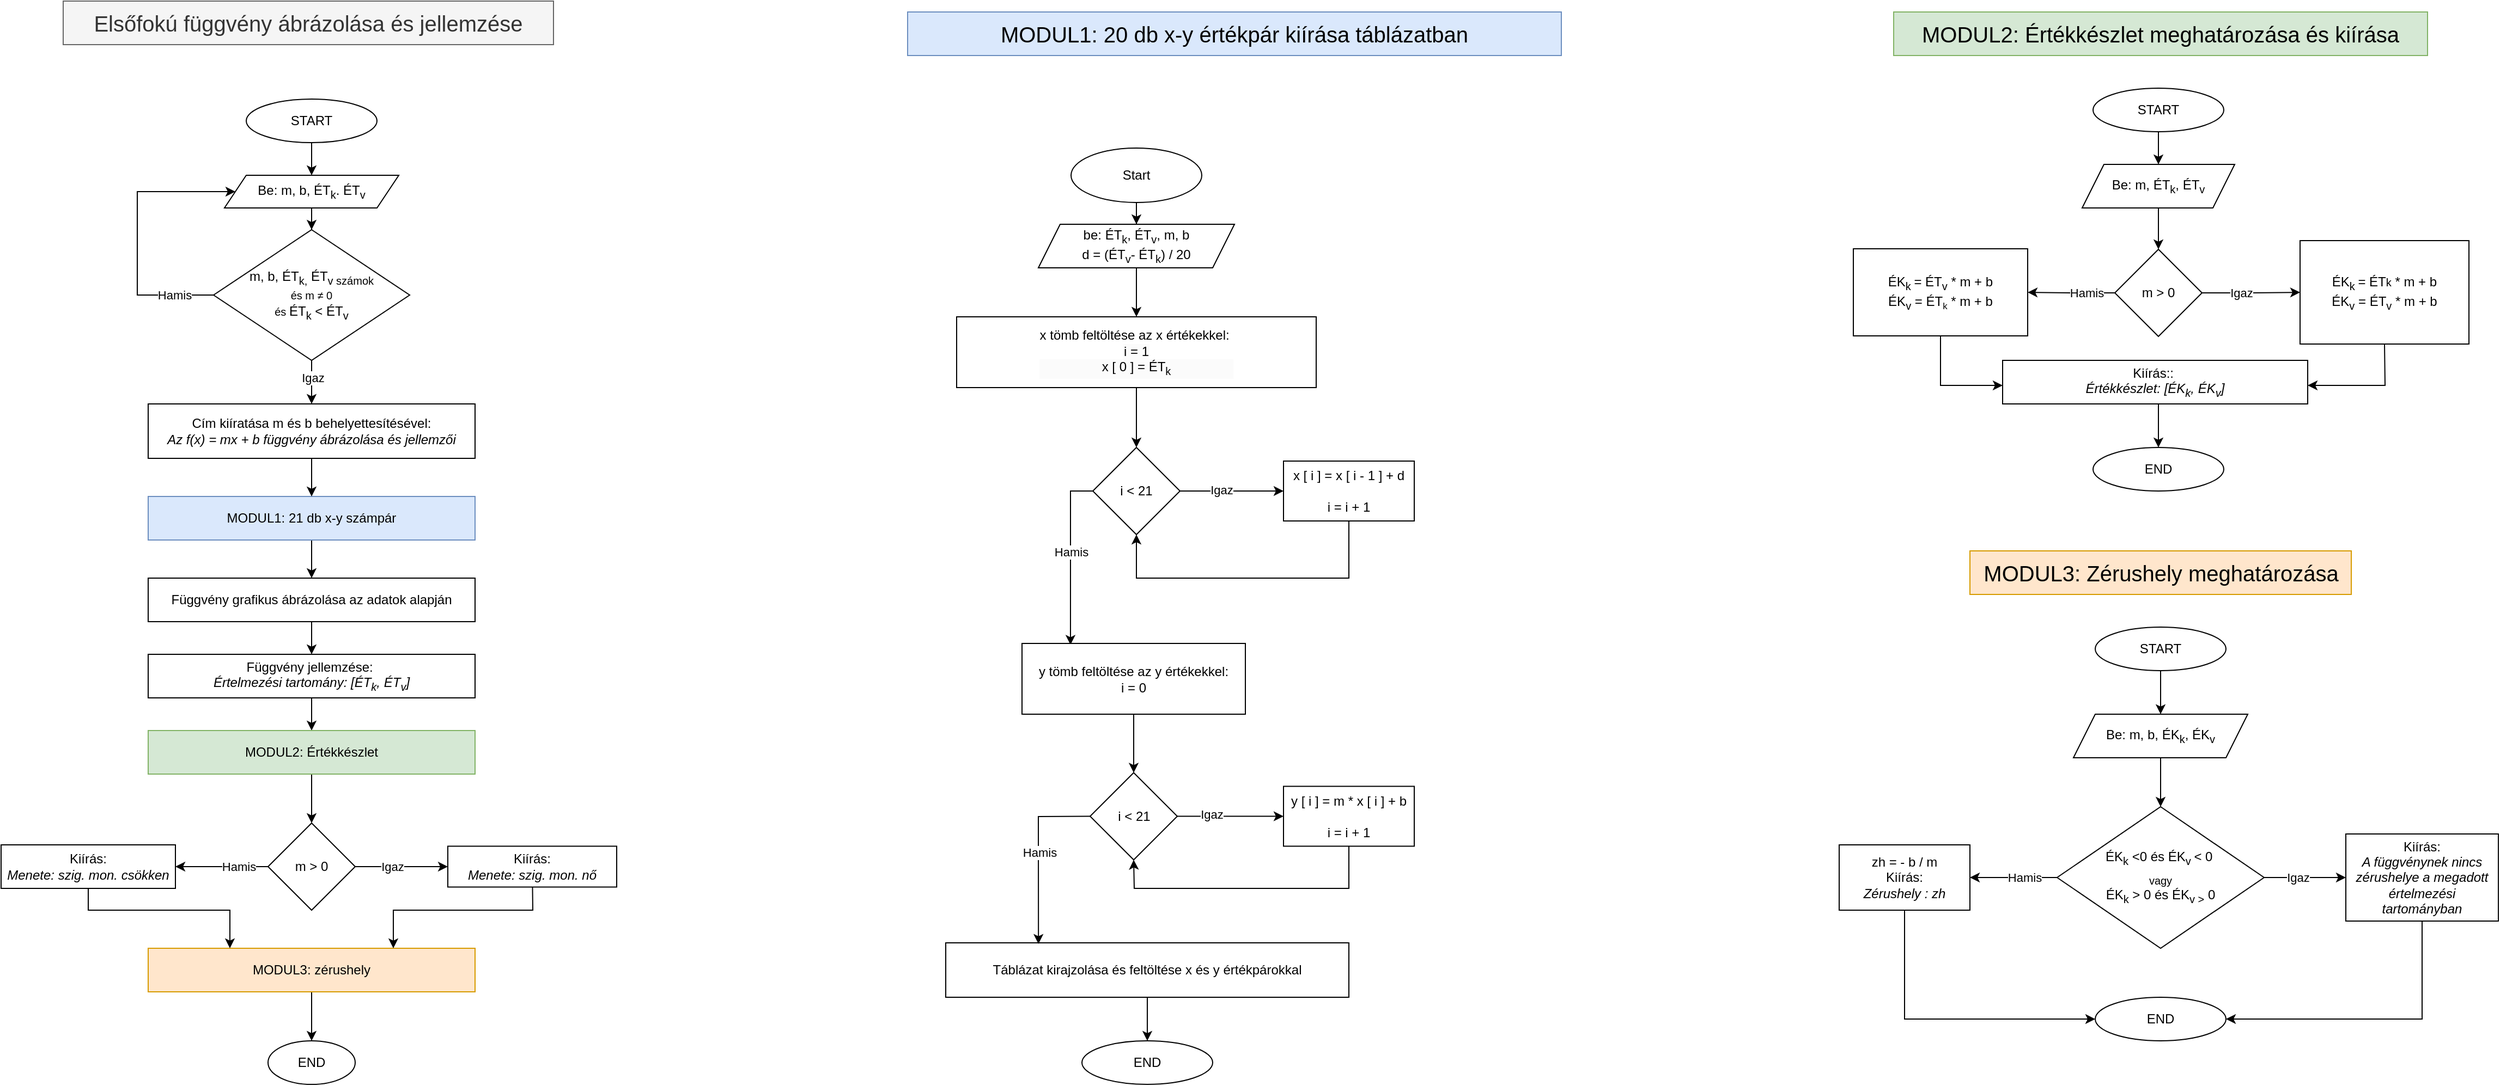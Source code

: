 <mxfile version="26.1.0">
  <diagram name="Page-1" id="zzpxHZpjNp8iE-DCdj2p">
    <mxGraphModel dx="1236" dy="730" grid="1" gridSize="10" guides="1" tooltips="1" connect="1" arrows="1" fold="1" page="1" pageScale="1" pageWidth="850" pageHeight="1100" math="0" shadow="0">
      <root>
        <mxCell id="0" />
        <mxCell id="1" parent="0" />
        <mxCell id="kRmSqBN61HK-BlIEaoFf-22" value="" style="edgeStyle=orthogonalEdgeStyle;rounded=0;orthogonalLoop=1;jettySize=auto;html=1;" parent="1" source="isprb13NTtYWQOviIAQ4-1" edge="1">
          <mxGeometry relative="1" as="geometry">
            <mxPoint x="428" y="190" as="targetPoint" />
          </mxGeometry>
        </mxCell>
        <mxCell id="isprb13NTtYWQOviIAQ4-1" value="START" style="ellipse;whiteSpace=wrap;html=1;rounded=0;" parent="1" vertex="1">
          <mxGeometry x="368" y="120" width="120" height="40" as="geometry" />
        </mxCell>
        <mxCell id="isprb13NTtYWQOviIAQ4-8" value="" style="edgeStyle=orthogonalEdgeStyle;rounded=0;orthogonalLoop=1;jettySize=auto;html=1;entryX=0.5;entryY=0;entryDx=0;entryDy=0;" parent="1" source="isprb13NTtYWQOviIAQ4-4" target="isprb13NTtYWQOviIAQ4-7" edge="1">
          <mxGeometry relative="1" as="geometry" />
        </mxCell>
        <mxCell id="isprb13NTtYWQOviIAQ4-4" value="Be: m, b, ÉT&lt;sub&gt;k&lt;/sub&gt;.&amp;nbsp;&lt;span style=&quot;color: light-dark(rgb(0, 0, 0), rgb(255, 255, 255)); background-color: transparent;&quot;&gt;ÉT&lt;sub&gt;v&lt;/sub&gt;&lt;/span&gt;" style="shape=parallelogram;perimeter=parallelogramPerimeter;whiteSpace=wrap;html=1;fixedSize=1;rounded=0;" parent="1" vertex="1">
          <mxGeometry x="348" y="190" width="160" height="30" as="geometry" />
        </mxCell>
        <mxCell id="isprb13NTtYWQOviIAQ4-7" value="m, b, ÉT&lt;sub&gt;k,&lt;/sub&gt;&amp;nbsp;&lt;span style=&quot;color: light-dark(rgb(0, 0, 0), rgb(255, 255, 255)); background-color: transparent;&quot;&gt;ÉT&lt;sub&gt;v&lt;/sub&gt;&lt;/span&gt;&lt;span style=&quot;background-color: transparent; color: light-dark(rgb(0, 0, 0), rgb(255, 255, 255));&quot;&gt;&lt;sub&gt;&amp;nbsp;számok&lt;/sub&gt;&lt;/span&gt;&lt;div&gt;&lt;div&gt;&lt;span style=&quot;background-color: transparent; color: light-dark(rgb(0, 0, 0), rgb(255, 255, 255)); font-size: 10px;&quot;&gt;és m ≠ 0&lt;/span&gt;&lt;/div&gt;&lt;/div&gt;&lt;div&gt;&lt;span style=&quot;background-color: transparent; color: light-dark(rgb(0, 0, 0), rgb(255, 255, 255)); font-size: 10px;&quot;&gt;és&amp;nbsp;&lt;/span&gt;&lt;span style=&quot;background-color: transparent; color: light-dark(rgb(0, 0, 0), rgb(255, 255, 255));&quot;&gt;ÉT&lt;/span&gt;&lt;sub style=&quot;background-color: transparent; color: light-dark(rgb(0, 0, 0), rgb(255, 255, 255));&quot;&gt;k&lt;/sub&gt;&lt;span style=&quot;background-color: transparent; color: light-dark(rgb(0, 0, 0), rgb(255, 255, 255));&quot;&gt;&amp;nbsp;&amp;lt;&amp;nbsp;&lt;/span&gt;&lt;span style=&quot;background-color: transparent; color: light-dark(rgb(0, 0, 0), rgb(255, 255, 255));&quot;&gt;ÉT&lt;sub&gt;v&lt;/sub&gt;&lt;/span&gt;&lt;/div&gt;" style="rhombus;whiteSpace=wrap;html=1;rounded=0;" parent="1" vertex="1">
          <mxGeometry x="338" y="240" width="180" height="120" as="geometry" />
        </mxCell>
        <mxCell id="isprb13NTtYWQOviIAQ4-31" value="" style="edgeStyle=orthogonalEdgeStyle;rounded=0;orthogonalLoop=1;jettySize=auto;html=1;" parent="1" source="isprb13NTtYWQOviIAQ4-21" target="isprb13NTtYWQOviIAQ4-30" edge="1">
          <mxGeometry relative="1" as="geometry" />
        </mxCell>
        <mxCell id="isprb13NTtYWQOviIAQ4-21" value="MODUL1: 21 db x-y számpár" style="whiteSpace=wrap;html=1;fillColor=#dae8fc;strokeColor=#6c8ebf;rounded=0;" parent="1" vertex="1">
          <mxGeometry x="278" y="485" width="300" height="40" as="geometry" />
        </mxCell>
        <mxCell id="isprb13NTtYWQOviIAQ4-23" value="Cím kiíratása m és b behelyettesítésével:&lt;br&gt;&lt;i&gt;Az f(x) = mx + b függvény ábrázolása és jellemzői&lt;/i&gt;" style="rounded=0;whiteSpace=wrap;html=1;" parent="1" vertex="1">
          <mxGeometry x="278" y="400" width="300" height="50" as="geometry" />
        </mxCell>
        <mxCell id="isprb13NTtYWQOviIAQ4-33" value="" style="edgeStyle=orthogonalEdgeStyle;rounded=0;orthogonalLoop=1;jettySize=auto;html=1;" parent="1" source="isprb13NTtYWQOviIAQ4-30" target="isprb13NTtYWQOviIAQ4-32" edge="1">
          <mxGeometry relative="1" as="geometry" />
        </mxCell>
        <mxCell id="isprb13NTtYWQOviIAQ4-30" value="Függvény grafikus ábrázolása az adatok alapján" style="whiteSpace=wrap;html=1;rounded=0;" parent="1" vertex="1">
          <mxGeometry x="278" y="560" width="300" height="40" as="geometry" />
        </mxCell>
        <mxCell id="isprb13NTtYWQOviIAQ4-35" value="" style="edgeStyle=orthogonalEdgeStyle;rounded=0;orthogonalLoop=1;jettySize=auto;html=1;" parent="1" source="isprb13NTtYWQOviIAQ4-32" target="isprb13NTtYWQOviIAQ4-34" edge="1">
          <mxGeometry relative="1" as="geometry" />
        </mxCell>
        <mxCell id="isprb13NTtYWQOviIAQ4-32" value="Függvény jellemzése:&amp;nbsp;&lt;br&gt;&lt;div&gt;&lt;i&gt;Értelmezési tartomány: [ÉT&lt;sub&gt;k&lt;/sub&gt;, ÉT&lt;sub&gt;v&lt;/sub&gt;]&lt;/i&gt;&lt;/div&gt;" style="whiteSpace=wrap;html=1;rounded=0;" parent="1" vertex="1">
          <mxGeometry x="278" y="630" width="300" height="40" as="geometry" />
        </mxCell>
        <mxCell id="isprb13NTtYWQOviIAQ4-37" value="" style="edgeStyle=orthogonalEdgeStyle;rounded=0;orthogonalLoop=1;jettySize=auto;html=1;entryX=0.5;entryY=0;entryDx=0;entryDy=0;" parent="1" source="isprb13NTtYWQOviIAQ4-34" target="isprb13NTtYWQOviIAQ4-96" edge="1">
          <mxGeometry relative="1" as="geometry">
            <mxPoint x="428" y="770" as="targetPoint" />
          </mxGeometry>
        </mxCell>
        <mxCell id="isprb13NTtYWQOviIAQ4-34" value="MODUL2: Értékkészlet" style="whiteSpace=wrap;html=1;fillColor=#d5e8d4;strokeColor=#82b366;rounded=0;" parent="1" vertex="1">
          <mxGeometry x="278" y="700" width="300" height="40" as="geometry" />
        </mxCell>
        <mxCell id="isprb13NTtYWQOviIAQ4-110" value="" style="edgeStyle=orthogonalEdgeStyle;rounded=0;orthogonalLoop=1;jettySize=auto;html=1;" parent="1" source="isprb13NTtYWQOviIAQ4-38" target="isprb13NTtYWQOviIAQ4-109" edge="1">
          <mxGeometry relative="1" as="geometry" />
        </mxCell>
        <mxCell id="isprb13NTtYWQOviIAQ4-38" value="MODUL3: zérushely" style="whiteSpace=wrap;html=1;fillColor=#ffe6cc;strokeColor=#d79b00;rounded=0;" parent="1" vertex="1">
          <mxGeometry x="278" y="900" width="300" height="40" as="geometry" />
        </mxCell>
        <mxCell id="isprb13NTtYWQOviIAQ4-48" value="" style="edgeStyle=orthogonalEdgeStyle;rounded=0;orthogonalLoop=1;jettySize=auto;html=1;entryX=0.5;entryY=0;entryDx=0;entryDy=0;" parent="1" source="isprb13NTtYWQOviIAQ4-46" target="isprb13NTtYWQOviIAQ4-57" edge="1">
          <mxGeometry relative="1" as="geometry" />
        </mxCell>
        <mxCell id="isprb13NTtYWQOviIAQ4-46" value="Start" style="ellipse;whiteSpace=wrap;html=1;rounded=0;" parent="1" vertex="1">
          <mxGeometry x="1125" y="165" width="120" height="50" as="geometry" />
        </mxCell>
        <mxCell id="isprb13NTtYWQOviIAQ4-47" value="x tömb feltöltése az x értékekkel:&amp;nbsp;&lt;div&gt;&lt;span style=&quot;color: rgb(0, 0, 0); background-color: rgb(251, 251, 251); float: none; display: inline !important;&quot;&gt;i = 1&lt;/span&gt;&lt;div style=&quot;color: rgb(0, 0, 0); background-color: rgb(251, 251, 251);&quot;&gt;x [ 0 ] = ÉT&lt;sub&gt;k&lt;/sub&gt;&lt;/div&gt;&lt;/div&gt;" style="whiteSpace=wrap;html=1;rounded=0;" parent="1" vertex="1">
          <mxGeometry x="1020" y="320" width="330" height="65" as="geometry" />
        </mxCell>
        <mxCell id="isprb13NTtYWQOviIAQ4-49" value="&lt;font style=&quot;font-size: 20px;&quot;&gt;MODUL1: 20 db x-y értékpár kiírása táblázatban&lt;/font&gt;" style="text;html=1;align=center;verticalAlign=middle;whiteSpace=wrap;rounded=0;fillColor=#dae8fc;strokeColor=#6c8ebf;" parent="1" vertex="1">
          <mxGeometry x="975" y="40" width="600" height="40" as="geometry" />
        </mxCell>
        <mxCell id="isprb13NTtYWQOviIAQ4-56" value="" style="edgeStyle=orthogonalEdgeStyle;rounded=0;orthogonalLoop=1;jettySize=auto;html=1;" parent="1" source="isprb13NTtYWQOviIAQ4-53" target="isprb13NTtYWQOviIAQ4-55" edge="1">
          <mxGeometry relative="1" as="geometry" />
        </mxCell>
        <mxCell id="isprb13NTtYWQOviIAQ4-61" value="Igaz" style="edgeLabel;html=1;align=center;verticalAlign=middle;resizable=0;points=[];rounded=0;" parent="isprb13NTtYWQOviIAQ4-56" vertex="1" connectable="0">
          <mxGeometry x="-0.2" y="1" relative="1" as="geometry">
            <mxPoint as="offset" />
          </mxGeometry>
        </mxCell>
        <mxCell id="isprb13NTtYWQOviIAQ4-65" value="" style="edgeStyle=orthogonalEdgeStyle;rounded=0;orthogonalLoop=1;jettySize=auto;html=1;exitX=0;exitY=0.5;exitDx=0;exitDy=0;entryX=0.217;entryY=0.02;entryDx=0;entryDy=0;entryPerimeter=0;" parent="1" source="isprb13NTtYWQOviIAQ4-53" target="isprb13NTtYWQOviIAQ4-66" edge="1">
          <mxGeometry relative="1" as="geometry">
            <mxPoint x="1305" y="555" as="targetPoint" />
            <mxPoint x="1050" y="670" as="sourcePoint" />
          </mxGeometry>
        </mxCell>
        <mxCell id="isprb13NTtYWQOviIAQ4-127" value="Hamis" style="edgeLabel;html=1;align=center;verticalAlign=middle;resizable=0;points=[];rounded=0;" parent="isprb13NTtYWQOviIAQ4-65" vertex="1" connectable="0">
          <mxGeometry x="-0.062" relative="1" as="geometry">
            <mxPoint as="offset" />
          </mxGeometry>
        </mxCell>
        <mxCell id="isprb13NTtYWQOviIAQ4-53" value="i &amp;lt; 21" style="rhombus;whiteSpace=wrap;html=1;rounded=0;" parent="1" vertex="1">
          <mxGeometry x="1145" y="440" width="80" height="80" as="geometry" />
        </mxCell>
        <mxCell id="isprb13NTtYWQOviIAQ4-55" value="x [ i ] = x [ i - 1 ] + d&lt;div&gt;&lt;br&gt;&lt;div&gt;i = i + 1&lt;/div&gt;&lt;/div&gt;" style="whiteSpace=wrap;html=1;rounded=0;" parent="1" vertex="1">
          <mxGeometry x="1320" y="452.5" width="120" height="55" as="geometry" />
        </mxCell>
        <mxCell id="isprb13NTtYWQOviIAQ4-58" value="" style="edgeStyle=orthogonalEdgeStyle;rounded=0;orthogonalLoop=1;jettySize=auto;html=1;" parent="1" source="isprb13NTtYWQOviIAQ4-57" target="isprb13NTtYWQOviIAQ4-47" edge="1">
          <mxGeometry relative="1" as="geometry" />
        </mxCell>
        <mxCell id="isprb13NTtYWQOviIAQ4-57" value="be: ÉT&lt;sub&gt;k&lt;/sub&gt;, ÉT&lt;sub&gt;v&lt;/sub&gt;, m, b&lt;div&gt;d = (ÉT&lt;sub&gt;v&lt;/sub&gt;- ÉT&lt;sub&gt;k&lt;/sub&gt;&lt;span style=&quot;background-color: transparent; color: light-dark(rgb(0, 0, 0), rgb(255, 255, 255));&quot;&gt;) / 20&lt;/span&gt;&lt;/div&gt;" style="shape=parallelogram;perimeter=parallelogramPerimeter;whiteSpace=wrap;html=1;fixedSize=1;rounded=0;" parent="1" vertex="1">
          <mxGeometry x="1095" y="235" width="180" height="40" as="geometry" />
        </mxCell>
        <mxCell id="isprb13NTtYWQOviIAQ4-60" value="" style="endArrow=classic;html=1;rounded=0;exitX=0.5;exitY=1;exitDx=0;exitDy=0;entryX=0.5;entryY=1;entryDx=0;entryDy=0;" parent="1" source="isprb13NTtYWQOviIAQ4-55" target="isprb13NTtYWQOviIAQ4-53" edge="1">
          <mxGeometry width="50" height="50" relative="1" as="geometry">
            <mxPoint x="995" y="475" as="sourcePoint" />
            <mxPoint x="1045" y="425" as="targetPoint" />
            <Array as="points">
              <mxPoint x="1380" y="560" />
              <mxPoint x="1185" y="560" />
            </Array>
          </mxGeometry>
        </mxCell>
        <mxCell id="isprb13NTtYWQOviIAQ4-63" value="" style="endArrow=classic;html=1;rounded=0;exitX=0.5;exitY=1;exitDx=0;exitDy=0;entryX=0.5;entryY=0;entryDx=0;entryDy=0;" parent="1" source="isprb13NTtYWQOviIAQ4-47" target="isprb13NTtYWQOviIAQ4-53" edge="1">
          <mxGeometry width="50" height="50" relative="1" as="geometry">
            <mxPoint x="1185" y="420" as="sourcePoint" />
            <mxPoint x="1045" y="425" as="targetPoint" />
          </mxGeometry>
        </mxCell>
        <mxCell id="isprb13NTtYWQOviIAQ4-66" value="y tömb feltöltése az y értékekkel:&lt;div&gt;i = 0&lt;/div&gt;" style="rounded=0;whiteSpace=wrap;html=1;" parent="1" vertex="1">
          <mxGeometry x="1080" y="620" width="205" height="65" as="geometry" />
        </mxCell>
        <mxCell id="isprb13NTtYWQOviIAQ4-70" value="" style="edgeStyle=orthogonalEdgeStyle;rounded=0;orthogonalLoop=1;jettySize=auto;html=1;exitX=0.5;exitY=1;exitDx=0;exitDy=0;" parent="1" source="isprb13NTtYWQOviIAQ4-66" target="isprb13NTtYWQOviIAQ4-69" edge="1">
          <mxGeometry relative="1" as="geometry">
            <mxPoint x="1182.5" y="700" as="sourcePoint" />
          </mxGeometry>
        </mxCell>
        <mxCell id="isprb13NTtYWQOviIAQ4-72" value="" style="edgeStyle=orthogonalEdgeStyle;rounded=0;orthogonalLoop=1;jettySize=auto;html=1;" parent="1" source="isprb13NTtYWQOviIAQ4-69" target="isprb13NTtYWQOviIAQ4-71" edge="1">
          <mxGeometry relative="1" as="geometry" />
        </mxCell>
        <mxCell id="isprb13NTtYWQOviIAQ4-128" value="Igaz" style="edgeLabel;html=1;align=center;verticalAlign=middle;resizable=0;points=[];rounded=0;" parent="isprb13NTtYWQOviIAQ4-72" vertex="1" connectable="0">
          <mxGeometry x="-0.358" y="2" relative="1" as="geometry">
            <mxPoint as="offset" />
          </mxGeometry>
        </mxCell>
        <mxCell id="isprb13NTtYWQOviIAQ4-69" value="i &amp;lt; 21" style="rhombus;whiteSpace=wrap;html=1;rounded=0;" parent="1" vertex="1">
          <mxGeometry x="1142.5" y="738.75" width="80" height="80" as="geometry" />
        </mxCell>
        <mxCell id="isprb13NTtYWQOviIAQ4-71" value="y [ i ] = m * x [ i ] + b&lt;div&gt;&lt;br&gt;&lt;div&gt;i = i + 1&lt;/div&gt;&lt;/div&gt;" style="whiteSpace=wrap;html=1;rounded=0;" parent="1" vertex="1">
          <mxGeometry x="1320" y="751.25" width="120" height="55" as="geometry" />
        </mxCell>
        <mxCell id="isprb13NTtYWQOviIAQ4-73" value="" style="endArrow=classic;html=1;rounded=0;exitX=0.5;exitY=1;exitDx=0;exitDy=0;entryX=0.5;entryY=1;entryDx=0;entryDy=0;" parent="1" source="isprb13NTtYWQOviIAQ4-71" target="isprb13NTtYWQOviIAQ4-69" edge="1">
          <mxGeometry width="50" height="50" relative="1" as="geometry">
            <mxPoint x="995" y="650" as="sourcePoint" />
            <mxPoint x="1045" y="600" as="targetPoint" />
            <Array as="points">
              <mxPoint x="1380" y="845" />
              <mxPoint x="1183" y="845" />
            </Array>
          </mxGeometry>
        </mxCell>
        <mxCell id="isprb13NTtYWQOviIAQ4-74" value="Táblázat kirajzolása és feltöltése x és y értékpárokkal" style="whiteSpace=wrap;html=1;rounded=0;" parent="1" vertex="1">
          <mxGeometry x="1010" y="895" width="370" height="50" as="geometry" />
        </mxCell>
        <mxCell id="isprb13NTtYWQOviIAQ4-76" value="END" style="ellipse;whiteSpace=wrap;html=1;rounded=0;" parent="1" vertex="1">
          <mxGeometry x="1135" y="985" width="120" height="40" as="geometry" />
        </mxCell>
        <mxCell id="isprb13NTtYWQOviIAQ4-77" value="" style="endArrow=classic;html=1;rounded=0;exitX=0.5;exitY=1;exitDx=0;exitDy=0;entryX=0.5;entryY=0;entryDx=0;entryDy=0;" parent="1" source="isprb13NTtYWQOviIAQ4-74" target="isprb13NTtYWQOviIAQ4-76" edge="1">
          <mxGeometry width="50" height="50" relative="1" as="geometry">
            <mxPoint x="995" y="650" as="sourcePoint" />
            <mxPoint x="1045" y="600" as="targetPoint" />
          </mxGeometry>
        </mxCell>
        <mxCell id="isprb13NTtYWQOviIAQ4-92" value="" style="edgeStyle=orthogonalEdgeStyle;rounded=0;orthogonalLoop=1;jettySize=auto;html=1;" parent="1" source="isprb13NTtYWQOviIAQ4-96" target="isprb13NTtYWQOviIAQ4-97" edge="1">
          <mxGeometry relative="1" as="geometry" />
        </mxCell>
        <mxCell id="isprb13NTtYWQOviIAQ4-93" value="Igaz" style="edgeLabel;html=1;align=center;verticalAlign=middle;resizable=0;points=[];rounded=0;" parent="isprb13NTtYWQOviIAQ4-92" vertex="1" connectable="0">
          <mxGeometry x="-0.211" relative="1" as="geometry">
            <mxPoint as="offset" />
          </mxGeometry>
        </mxCell>
        <mxCell id="isprb13NTtYWQOviIAQ4-94" value="" style="edgeStyle=orthogonalEdgeStyle;rounded=0;orthogonalLoop=1;jettySize=auto;html=1;" parent="1" source="isprb13NTtYWQOviIAQ4-96" target="isprb13NTtYWQOviIAQ4-98" edge="1">
          <mxGeometry relative="1" as="geometry" />
        </mxCell>
        <mxCell id="isprb13NTtYWQOviIAQ4-95" value="Hamis" style="edgeLabel;html=1;align=center;verticalAlign=middle;resizable=0;points=[];rounded=0;" parent="isprb13NTtYWQOviIAQ4-94" vertex="1" connectable="0">
          <mxGeometry x="-0.358" relative="1" as="geometry">
            <mxPoint as="offset" />
          </mxGeometry>
        </mxCell>
        <mxCell id="isprb13NTtYWQOviIAQ4-96" value="m &amp;gt; 0" style="rhombus;whiteSpace=wrap;html=1;rounded=0;" parent="1" vertex="1">
          <mxGeometry x="388" y="785" width="80" height="80" as="geometry" />
        </mxCell>
        <mxCell id="isprb13NTtYWQOviIAQ4-97" value="&lt;div&gt;Kiírás:&lt;/div&gt;&lt;div&gt;&lt;i&gt;Menete: szig. mon. nő&lt;/i&gt;&lt;/div&gt;" style="whiteSpace=wrap;html=1;rounded=0;" parent="1" vertex="1">
          <mxGeometry x="553" y="806.25" width="155" height="37.5" as="geometry" />
        </mxCell>
        <mxCell id="isprb13NTtYWQOviIAQ4-98" value="&lt;div&gt;Kiírás:&lt;/div&gt;&lt;i&gt;Menete: szig. mon. csökken&lt;/i&gt;" style="whiteSpace=wrap;html=1;rounded=0;" parent="1" vertex="1">
          <mxGeometry x="143" y="805" width="160" height="40" as="geometry" />
        </mxCell>
        <mxCell id="isprb13NTtYWQOviIAQ4-109" value="END" style="ellipse;whiteSpace=wrap;html=1;rounded=0;" parent="1" vertex="1">
          <mxGeometry x="388" y="985" width="80" height="40" as="geometry" />
        </mxCell>
        <mxCell id="isprb13NTtYWQOviIAQ4-138" value="" style="edgeStyle=orthogonalEdgeStyle;rounded=0;orthogonalLoop=1;jettySize=auto;html=1;" parent="1" source="isprb13NTtYWQOviIAQ4-139" target="isprb13NTtYWQOviIAQ4-141" edge="1">
          <mxGeometry relative="1" as="geometry" />
        </mxCell>
        <mxCell id="isprb13NTtYWQOviIAQ4-139" value="START" style="ellipse;whiteSpace=wrap;html=1;rounded=0;" parent="1" vertex="1">
          <mxGeometry x="2065" y="605" width="120" height="40" as="geometry" />
        </mxCell>
        <mxCell id="isprb13NTtYWQOviIAQ4-140" value="" style="edgeStyle=orthogonalEdgeStyle;rounded=0;orthogonalLoop=1;jettySize=auto;html=1;" parent="1" source="isprb13NTtYWQOviIAQ4-141" target="isprb13NTtYWQOviIAQ4-147" edge="1">
          <mxGeometry relative="1" as="geometry" />
        </mxCell>
        <mxCell id="isprb13NTtYWQOviIAQ4-141" value="Be: m, b, ÉK&lt;sub&gt;k&lt;/sub&gt;, ÉK&lt;sub&gt;v&lt;/sub&gt;" style="shape=parallelogram;perimeter=parallelogramPerimeter;whiteSpace=wrap;html=1;fixedSize=1;rounded=0;" parent="1" vertex="1">
          <mxGeometry x="2045" y="685" width="160" height="40" as="geometry" />
        </mxCell>
        <mxCell id="isprb13NTtYWQOviIAQ4-142" style="edgeStyle=orthogonalEdgeStyle;rounded=0;orthogonalLoop=1;jettySize=auto;html=1;exitX=0.5;exitY=1;exitDx=0;exitDy=0;" parent="1" source="isprb13NTtYWQOviIAQ4-141" target="isprb13NTtYWQOviIAQ4-141" edge="1">
          <mxGeometry relative="1" as="geometry" />
        </mxCell>
        <mxCell id="isprb13NTtYWQOviIAQ4-143" value="" style="edgeStyle=orthogonalEdgeStyle;rounded=0;orthogonalLoop=1;jettySize=auto;html=1;" parent="1" source="isprb13NTtYWQOviIAQ4-147" target="isprb13NTtYWQOviIAQ4-149" edge="1">
          <mxGeometry relative="1" as="geometry" />
        </mxCell>
        <mxCell id="isprb13NTtYWQOviIAQ4-144" value="Igaz" style="edgeLabel;html=1;align=center;verticalAlign=middle;resizable=0;points=[];rounded=0;" parent="isprb13NTtYWQOviIAQ4-143" vertex="1" connectable="0">
          <mxGeometry x="-0.169" relative="1" as="geometry">
            <mxPoint as="offset" />
          </mxGeometry>
        </mxCell>
        <mxCell id="isprb13NTtYWQOviIAQ4-145" value="" style="edgeStyle=orthogonalEdgeStyle;rounded=0;orthogonalLoop=1;jettySize=auto;html=1;" parent="1" source="isprb13NTtYWQOviIAQ4-147" target="isprb13NTtYWQOviIAQ4-152" edge="1">
          <mxGeometry relative="1" as="geometry" />
        </mxCell>
        <mxCell id="isprb13NTtYWQOviIAQ4-146" value="Hamis" style="edgeLabel;html=1;align=center;verticalAlign=middle;resizable=0;points=[];rounded=0;" parent="isprb13NTtYWQOviIAQ4-145" vertex="1" connectable="0">
          <mxGeometry x="0.228" y="-1" relative="1" as="geometry">
            <mxPoint x="19" y="1" as="offset" />
          </mxGeometry>
        </mxCell>
        <mxCell id="isprb13NTtYWQOviIAQ4-147" value="ÉK&lt;sub&gt;k&lt;/sub&gt;&amp;nbsp;&amp;lt;0 és ÉK&lt;sub&gt;v&amp;nbsp;&lt;/sub&gt;&amp;lt; 0&lt;sub&gt;&amp;nbsp;&lt;/sub&gt;&lt;div&gt;&lt;sub&gt;vagy&lt;/sub&gt;&lt;/div&gt;&lt;div&gt;ÉK&lt;sub&gt;k&lt;/sub&gt;&amp;nbsp;&amp;gt; 0 és ÉK&lt;sub&gt;v &amp;gt;&lt;/sub&gt;&amp;nbsp;0&lt;sub&gt;&lt;/sub&gt;&lt;/div&gt;" style="rhombus;whiteSpace=wrap;html=1;rounded=0;" parent="1" vertex="1">
          <mxGeometry x="2030" y="770" width="190" height="130" as="geometry" />
        </mxCell>
        <mxCell id="isprb13NTtYWQOviIAQ4-148" style="edgeStyle=orthogonalEdgeStyle;rounded=0;orthogonalLoop=1;jettySize=auto;html=1;exitX=0.5;exitY=1;exitDx=0;exitDy=0;entryX=1;entryY=0.5;entryDx=0;entryDy=0;" parent="1" source="isprb13NTtYWQOviIAQ4-149" target="isprb13NTtYWQOviIAQ4-153" edge="1">
          <mxGeometry relative="1" as="geometry" />
        </mxCell>
        <mxCell id="isprb13NTtYWQOviIAQ4-149" value="&lt;div&gt;Kiírás:&lt;/div&gt;&lt;i&gt;A függvénynek nincs zérushelye a megadott értelmezési tartományban&lt;/i&gt;" style="whiteSpace=wrap;html=1;rounded=0;" parent="1" vertex="1">
          <mxGeometry x="2295" y="795" width="140" height="80" as="geometry" />
        </mxCell>
        <mxCell id="isprb13NTtYWQOviIAQ4-151" style="edgeStyle=orthogonalEdgeStyle;rounded=0;orthogonalLoop=1;jettySize=auto;html=1;exitX=0.5;exitY=1;exitDx=0;exitDy=0;entryX=0;entryY=0.5;entryDx=0;entryDy=0;" parent="1" source="isprb13NTtYWQOviIAQ4-152" target="isprb13NTtYWQOviIAQ4-153" edge="1">
          <mxGeometry relative="1" as="geometry" />
        </mxCell>
        <mxCell id="isprb13NTtYWQOviIAQ4-152" value="&lt;div&gt;zh = - b / m&lt;/div&gt;&lt;div&gt;Kiírás:&lt;/div&gt;&lt;i&gt;Zérushely : zh&lt;/i&gt;" style="whiteSpace=wrap;html=1;rounded=0;" parent="1" vertex="1">
          <mxGeometry x="1830" y="805" width="120" height="60" as="geometry" />
        </mxCell>
        <mxCell id="isprb13NTtYWQOviIAQ4-153" value="END" style="ellipse;whiteSpace=wrap;html=1;rounded=0;" parent="1" vertex="1">
          <mxGeometry x="2065" y="945" width="120" height="40" as="geometry" />
        </mxCell>
        <mxCell id="isprb13NTtYWQOviIAQ4-154" value="MODUL3: Zérushely meghatározása" style="text;html=1;align=center;verticalAlign=middle;resizable=0;points=[];autosize=1;strokeColor=#d79b00;fillColor=#ffe6cc;fontSize=20;rounded=0;" parent="1" vertex="1">
          <mxGeometry x="1950" y="535" width="350" height="40" as="geometry" />
        </mxCell>
        <mxCell id="kRmSqBN61HK-BlIEaoFf-4" value="&lt;font style=&quot;font-size: 20px;&quot;&gt;MODUL2: Értékkészlet&amp;nbsp;&lt;/font&gt;&lt;span style=&quot;font-size: 20px; background-color: transparent; color: light-dark(rgb(0, 0, 0), rgb(255, 255, 255));&quot;&gt;meghatározása és kiírása&lt;/span&gt;" style="text;html=1;align=center;verticalAlign=middle;whiteSpace=wrap;rounded=0;fillColor=#d5e8d4;strokeColor=#82b366;" parent="1" vertex="1">
          <mxGeometry x="1880" y="40" width="490" height="40" as="geometry" />
        </mxCell>
        <mxCell id="kRmSqBN61HK-BlIEaoFf-15" value="" style="edgeStyle=orthogonalEdgeStyle;rounded=0;orthogonalLoop=1;jettySize=auto;html=1;" parent="1" source="kRmSqBN61HK-BlIEaoFf-5" target="kRmSqBN61HK-BlIEaoFf-14" edge="1">
          <mxGeometry relative="1" as="geometry" />
        </mxCell>
        <mxCell id="kRmSqBN61HK-BlIEaoFf-5" value="START" style="ellipse;whiteSpace=wrap;html=1;rounded=0;" parent="1" vertex="1">
          <mxGeometry x="2063" y="110" width="120" height="40" as="geometry" />
        </mxCell>
        <mxCell id="kRmSqBN61HK-BlIEaoFf-6" value="" style="edgeStyle=orthogonalEdgeStyle;rounded=0;orthogonalLoop=1;jettySize=auto;html=1;" parent="1" source="kRmSqBN61HK-BlIEaoFf-10" target="kRmSqBN61HK-BlIEaoFf-11" edge="1">
          <mxGeometry relative="1" as="geometry" />
        </mxCell>
        <mxCell id="kRmSqBN61HK-BlIEaoFf-7" value="Igaz" style="edgeLabel;html=1;align=center;verticalAlign=middle;resizable=0;points=[];rounded=0;" parent="kRmSqBN61HK-BlIEaoFf-6" vertex="1" connectable="0">
          <mxGeometry x="-0.211" relative="1" as="geometry">
            <mxPoint as="offset" />
          </mxGeometry>
        </mxCell>
        <mxCell id="kRmSqBN61HK-BlIEaoFf-8" value="" style="edgeStyle=orthogonalEdgeStyle;rounded=0;orthogonalLoop=1;jettySize=auto;html=1;" parent="1" source="kRmSqBN61HK-BlIEaoFf-10" target="kRmSqBN61HK-BlIEaoFf-12" edge="1">
          <mxGeometry relative="1" as="geometry" />
        </mxCell>
        <mxCell id="kRmSqBN61HK-BlIEaoFf-9" value="Hamis" style="edgeLabel;html=1;align=center;verticalAlign=middle;resizable=0;points=[];rounded=0;" parent="kRmSqBN61HK-BlIEaoFf-8" vertex="1" connectable="0">
          <mxGeometry x="-0.358" relative="1" as="geometry">
            <mxPoint as="offset" />
          </mxGeometry>
        </mxCell>
        <mxCell id="kRmSqBN61HK-BlIEaoFf-10" value="m &amp;gt; 0" style="rhombus;whiteSpace=wrap;html=1;rounded=0;" parent="1" vertex="1">
          <mxGeometry x="2083" y="258" width="80" height="80" as="geometry" />
        </mxCell>
        <mxCell id="kRmSqBN61HK-BlIEaoFf-11" value="&lt;div&gt;&lt;span style=&quot;background-color: transparent; color: light-dark(rgb(0, 0, 0), rgb(255, 255, 255));&quot;&gt;ÉK&lt;sub style=&quot;&quot;&gt;k&amp;nbsp;&lt;/sub&gt;&lt;/span&gt;&lt;span style=&quot;background-color: transparent; color: light-dark(rgb(0, 0, 0), rgb(255, 255, 255));&quot;&gt;= ÉT&lt;/span&gt;&lt;span style=&quot;font-size: 10px;&quot;&gt;k&lt;/span&gt;&lt;span style=&quot;background-color: transparent; color: light-dark(rgb(0, 0, 0), rgb(255, 255, 255));&quot;&gt;&amp;nbsp;* m + b&lt;/span&gt;&lt;/div&gt;&lt;div&gt;ÉK&lt;sub&gt;v&lt;/sub&gt; = ÉT&lt;sub&gt;v&lt;/sub&gt; * m + b&lt;/div&gt;" style="whiteSpace=wrap;html=1;rounded=0;" parent="1" vertex="1">
          <mxGeometry x="2253" y="250" width="155" height="95" as="geometry" />
        </mxCell>
        <mxCell id="kRmSqBN61HK-BlIEaoFf-12" value="&lt;div&gt;&lt;span style=&quot;background-color: transparent; color: light-dark(rgb(0, 0, 0), rgb(255, 255, 255));&quot;&gt;ÉK&lt;sub style=&quot;&quot;&gt;k&amp;nbsp;&lt;/sub&gt;&lt;/span&gt;&lt;span style=&quot;background-color: transparent; color: light-dark(rgb(0, 0, 0), rgb(255, 255, 255));&quot;&gt;= ÉT&lt;sub&gt;v&lt;/sub&gt; * m + b&lt;/span&gt;&lt;/div&gt;&lt;div&gt;ÉK&lt;sub style=&quot;&quot;&gt;v&lt;/sub&gt;&amp;nbsp;= ÉT&lt;span style=&quot;font-size: 10px;&quot;&gt;&lt;sub&gt;k&lt;/sub&gt;&lt;/span&gt;&amp;nbsp;* m + b&lt;/div&gt;" style="whiteSpace=wrap;html=1;rounded=0;" parent="1" vertex="1">
          <mxGeometry x="1843" y="257.5" width="160" height="80" as="geometry" />
        </mxCell>
        <mxCell id="kRmSqBN61HK-BlIEaoFf-13" value="END" style="ellipse;whiteSpace=wrap;html=1;rounded=0;" parent="1" vertex="1">
          <mxGeometry x="2063" y="440" width="120" height="40" as="geometry" />
        </mxCell>
        <mxCell id="kRmSqBN61HK-BlIEaoFf-16" value="" style="edgeStyle=orthogonalEdgeStyle;rounded=0;orthogonalLoop=1;jettySize=auto;html=1;" parent="1" source="kRmSqBN61HK-BlIEaoFf-14" target="kRmSqBN61HK-BlIEaoFf-10" edge="1">
          <mxGeometry relative="1" as="geometry" />
        </mxCell>
        <mxCell id="kRmSqBN61HK-BlIEaoFf-14" value="Be: m, ÉT&lt;sub&gt;k&lt;/sub&gt;, ÉT&lt;sub&gt;v&lt;/sub&gt;" style="shape=parallelogram;perimeter=parallelogramPerimeter;whiteSpace=wrap;html=1;fixedSize=1;rounded=0;" parent="1" vertex="1">
          <mxGeometry x="2053" y="180" width="140" height="40" as="geometry" />
        </mxCell>
        <mxCell id="kRmSqBN61HK-BlIEaoFf-17" value="" style="endArrow=classic;html=1;rounded=0;exitX=0.5;exitY=1;exitDx=0;exitDy=0;" parent="1" source="kRmSqBN61HK-BlIEaoFf-12" edge="1">
          <mxGeometry width="50" height="50" relative="1" as="geometry">
            <mxPoint x="1953" y="400" as="sourcePoint" />
            <mxPoint x="1980" y="383" as="targetPoint" />
            <Array as="points">
              <mxPoint x="1923" y="383" />
            </Array>
          </mxGeometry>
        </mxCell>
        <mxCell id="kRmSqBN61HK-BlIEaoFf-18" value="" style="endArrow=classic;html=1;rounded=0;exitX=0.5;exitY=1;exitDx=0;exitDy=0;" parent="1" source="kRmSqBN61HK-BlIEaoFf-11" edge="1">
          <mxGeometry width="50" height="50" relative="1" as="geometry">
            <mxPoint x="1953" y="400" as="sourcePoint" />
            <mxPoint x="2260" y="383" as="targetPoint" />
            <Array as="points">
              <mxPoint x="2331" y="383" />
            </Array>
          </mxGeometry>
        </mxCell>
        <mxCell id="kRmSqBN61HK-BlIEaoFf-25" value="" style="endArrow=classic;html=1;rounded=0;exitX=0;exitY=0.5;exitDx=0;exitDy=0;entryX=0;entryY=0.5;entryDx=0;entryDy=0;" parent="1" source="isprb13NTtYWQOviIAQ4-7" target="isprb13NTtYWQOviIAQ4-4" edge="1">
          <mxGeometry width="50" height="50" relative="1" as="geometry">
            <mxPoint x="1178" y="350" as="sourcePoint" />
            <mxPoint x="1158" y="280" as="targetPoint" />
            <Array as="points">
              <mxPoint x="268" y="300" />
              <mxPoint x="268" y="205" />
            </Array>
          </mxGeometry>
        </mxCell>
        <mxCell id="kRmSqBN61HK-BlIEaoFf-26" value="Hamis" style="edgeLabel;html=1;align=center;verticalAlign=middle;resizable=0;points=[];rounded=0;" parent="kRmSqBN61HK-BlIEaoFf-25" vertex="1" connectable="0">
          <mxGeometry x="-0.566" relative="1" as="geometry">
            <mxPoint x="19" as="offset" />
          </mxGeometry>
        </mxCell>
        <mxCell id="kRmSqBN61HK-BlIEaoFf-29" value="" style="endArrow=classic;html=1;rounded=0;exitX=0.5;exitY=1;exitDx=0;exitDy=0;entryX=0.5;entryY=0;entryDx=0;entryDy=0;" parent="1" source="isprb13NTtYWQOviIAQ4-7" target="isprb13NTtYWQOviIAQ4-23" edge="1">
          <mxGeometry width="50" height="50" relative="1" as="geometry">
            <mxPoint x="278" y="350" as="sourcePoint" />
            <mxPoint x="418" y="410" as="targetPoint" />
          </mxGeometry>
        </mxCell>
        <mxCell id="kRmSqBN61HK-BlIEaoFf-37" value="Igaz" style="edgeLabel;html=1;align=center;verticalAlign=middle;resizable=0;points=[];rounded=0;" parent="kRmSqBN61HK-BlIEaoFf-29" vertex="1" connectable="0">
          <mxGeometry x="-0.194" y="1" relative="1" as="geometry">
            <mxPoint as="offset" />
          </mxGeometry>
        </mxCell>
        <mxCell id="kRmSqBN61HK-BlIEaoFf-30" value="" style="endArrow=classic;html=1;rounded=0;exitX=0.5;exitY=1;exitDx=0;exitDy=0;entryX=0.5;entryY=0;entryDx=0;entryDy=0;" parent="1" source="isprb13NTtYWQOviIAQ4-23" target="isprb13NTtYWQOviIAQ4-21" edge="1">
          <mxGeometry width="50" height="50" relative="1" as="geometry">
            <mxPoint x="448" y="450" as="sourcePoint" />
            <mxPoint x="448" y="530" as="targetPoint" />
          </mxGeometry>
        </mxCell>
        <mxCell id="kRmSqBN61HK-BlIEaoFf-34" value="" style="endArrow=classic;html=1;rounded=0;exitX=0.5;exitY=1;exitDx=0;exitDy=0;entryX=0.25;entryY=0;entryDx=0;entryDy=0;" parent="1" source="isprb13NTtYWQOviIAQ4-98" target="isprb13NTtYWQOviIAQ4-38" edge="1">
          <mxGeometry width="50" height="50" relative="1" as="geometry">
            <mxPoint x="718" y="970" as="sourcePoint" />
            <mxPoint x="428" y="950" as="targetPoint" />
            <Array as="points">
              <mxPoint x="223" y="865" />
              <mxPoint x="293" y="865" />
              <mxPoint x="353" y="865" />
            </Array>
          </mxGeometry>
        </mxCell>
        <mxCell id="kRmSqBN61HK-BlIEaoFf-35" value="" style="endArrow=classic;html=1;rounded=0;entryX=0.75;entryY=0;entryDx=0;entryDy=0;" parent="1" source="isprb13NTtYWQOviIAQ4-97" target="isprb13NTtYWQOviIAQ4-38" edge="1">
          <mxGeometry width="50" height="50" relative="1" as="geometry">
            <mxPoint x="218" y="930" as="sourcePoint" />
            <mxPoint x="428" y="950" as="targetPoint" />
            <Array as="points">
              <mxPoint x="631" y="865" />
              <mxPoint x="503" y="865" />
            </Array>
          </mxGeometry>
        </mxCell>
        <mxCell id="kRmSqBN61HK-BlIEaoFf-38" value="&lt;font style=&quot;font-size: 20px;&quot;&gt;Elsőfokú függvény ábrázolása és jellemzése&lt;/font&gt;" style="text;html=1;align=center;verticalAlign=middle;whiteSpace=wrap;rounded=0;fillColor=#f5f5f5;fontColor=#333333;strokeColor=#666666;" parent="1" vertex="1">
          <mxGeometry x="200" y="30" width="450" height="40" as="geometry" />
        </mxCell>
        <mxCell id="kRmSqBN61HK-BlIEaoFf-40" value="" style="endArrow=classic;html=1;rounded=0;exitX=0.5;exitY=1;exitDx=0;exitDy=0;entryX=0.5;entryY=0;entryDx=0;entryDy=0;" parent="1" target="kRmSqBN61HK-BlIEaoFf-13" edge="1">
          <mxGeometry width="50" height="50" relative="1" as="geometry">
            <mxPoint x="2123" y="400" as="sourcePoint" />
            <mxPoint x="2043" y="490" as="targetPoint" />
          </mxGeometry>
        </mxCell>
        <mxCell id="kRmSqBN61HK-BlIEaoFf-43" value="" style="endArrow=classic;html=1;rounded=0;exitX=0;exitY=0.5;exitDx=0;exitDy=0;entryX=0.23;entryY=0.02;entryDx=0;entryDy=0;entryPerimeter=0;" parent="1" source="isprb13NTtYWQOviIAQ4-69" target="isprb13NTtYWQOviIAQ4-74" edge="1">
          <mxGeometry width="50" height="50" relative="1" as="geometry">
            <mxPoint x="1140" y="775" as="sourcePoint" />
            <mxPoint x="1050" y="768.75" as="targetPoint" />
            <Array as="points">
              <mxPoint x="1095" y="779" />
            </Array>
          </mxGeometry>
        </mxCell>
        <mxCell id="kRmSqBN61HK-BlIEaoFf-44" value="Hamis" style="edgeLabel;html=1;align=center;verticalAlign=middle;resizable=0;points=[];fontFamily=Helvetica;fontSize=11;fontColor=default;labelBackgroundColor=default;" parent="kRmSqBN61HK-BlIEaoFf-43" vertex="1" connectable="0">
          <mxGeometry x="-0.028" y="1" relative="1" as="geometry">
            <mxPoint as="offset" />
          </mxGeometry>
        </mxCell>
        <mxCell id="QjfgSJfIGsnuK-eel7TX-1" value="Kiírás::&amp;nbsp;&lt;br&gt;&lt;div&gt;&lt;i&gt;Értékkészlet: [ÉK&lt;sub&gt;k&lt;/sub&gt;, ÉK&lt;sub&gt;v&lt;/sub&gt;]&lt;/i&gt;&lt;/div&gt;" style="whiteSpace=wrap;html=1;rounded=0;" vertex="1" parent="1">
          <mxGeometry x="1980" y="360" width="280" height="40" as="geometry" />
        </mxCell>
      </root>
    </mxGraphModel>
  </diagram>
</mxfile>
